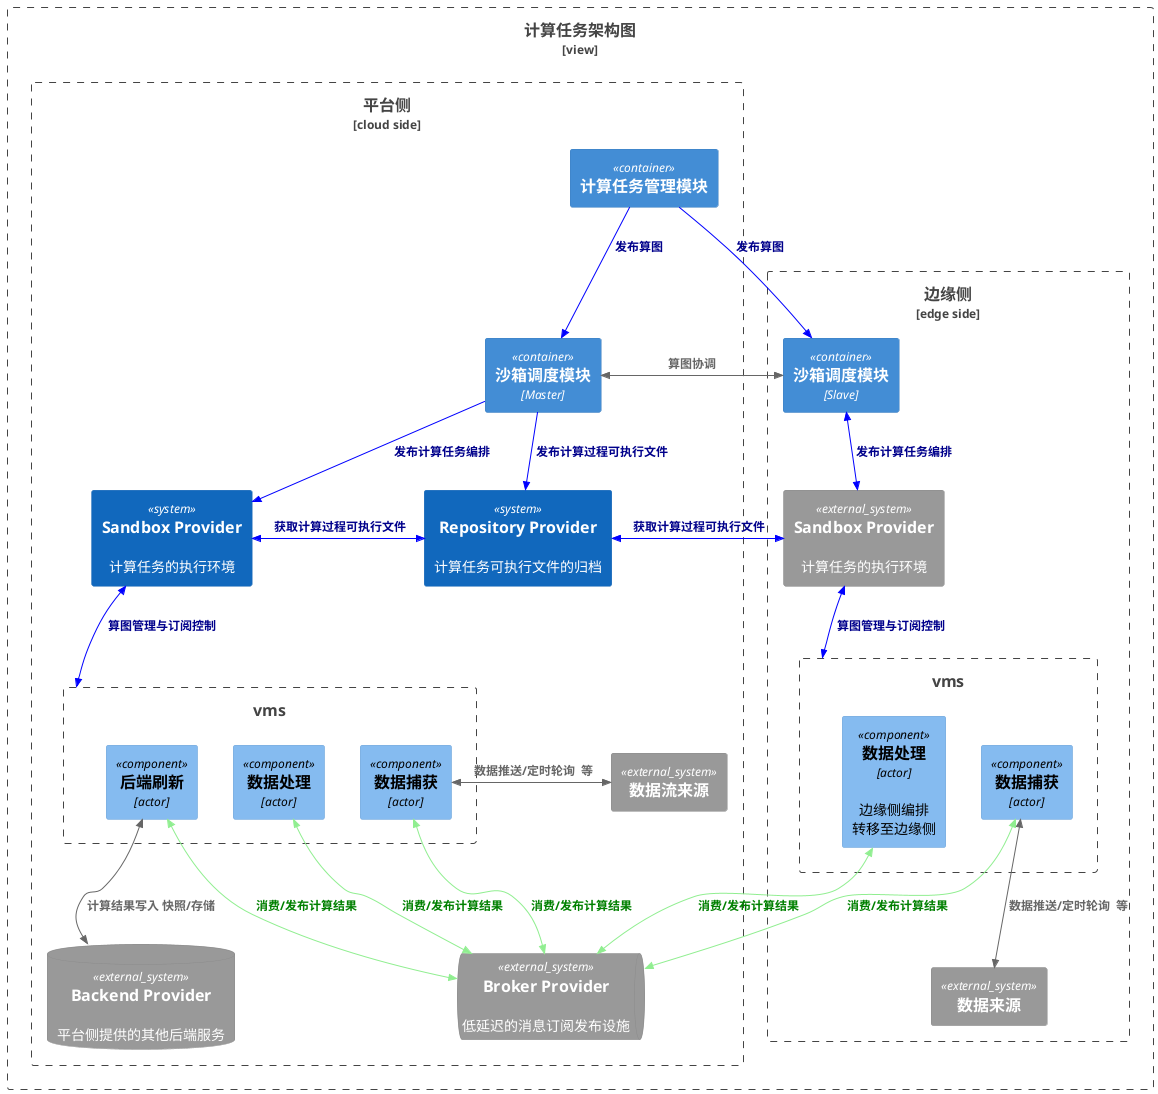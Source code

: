 @startuml
!include <C4/C4_Component>
!include <C4/C4_Container>

AddRelTag("data", $lineColor="lightgreen", $textColor="green")
AddRelTag("control", $lineColor="blue", $textColor="darkblue")

Boundary(all, "计算任务架构图", "view"){
    Boundary(cloud, "平台侧", "cloud side"){
        Container(rtc, "Sandbox Provider", "wasm/docker/k8s", "计算任务的执行环境")
        Container(graph, "计算任务管理模块", "")
        Container(csopr, "沙箱调度模块", "Master", "")
        SystemQueue_Ext(broker, "Broker Provider", "低延迟的消息订阅发布设施")
        SystemDb_Ext(other, "Backend Provider", "平台侧提供的其他后端服务")
        System(rtc, "Sandbox Provider", "计算任务的执行环境")
        System(depot, "Repository Provider", "计算任务可执行文件的归档")

        Boundary(css, "vms"){
            Component(cstep1, "数据捕获", "actor", "")
            Component(cstep2, "数据处理", "actor", "")
            Component(cstep3, "后端刷新", "actor", "")
            BiRel_D(cstep1, broker, " 消费/发布计算结果", $tags="data")
            BiRel_D(cstep2, broker, " 消费/发布计算结果", $tags="data")
            BiRel_D(cstep3, broker, " 消费/发布计算结果", $tags="data")
            BiRel(cstep3, other, " 计算结果写入 快照/存储")
        }
        System_Ext(csource, "数据流来源", "")
        BiRel_L(csource, cstep1, " 数据推送/定时轮询  等")
        BiRel_D(rtc, css, " 算图管理与订阅控制", $tags="control")
        BiRel_L(rtc, depot, " 获取计算过程可执行文件", $tags="control")
        Rel_D(csopr, depot, " 发布计算过程可执行文件", $tags="control")
        Rel_D(csopr, rtc, " 发布计算任务编排", $tags="control")
        Rel_D(graph, csopr, " 发布算图", $tags="control")
    }
    Boundary(edge, "边缘侧", "edge side"){
        Container(esopr, "沙箱调度模块", "Slave", "")
        System_Ext(rte, "Sandbox Provider", "计算任务的执行环境")

        Boundary(ess, "vms"){
            Component(estep1, "数据捕获", "actor", "")
            Component(estep2, "数据处理", "actor", "边缘侧编排\n转移至边缘侧")
            BiRel_D(estep1, broker, " 消费/发布计算结果", $tags="data")
            BiRel_D(estep2, broker, " 消费/发布计算结果", $tags="data")
        }
        System_Ext(esource, "数据来源", "")
        BiRel_U(esource, estep1, " 数据推送/定时轮询  等")
        BiRel_D(esopr, rte, " 发布计算任务编排", $tags="control")
        BiRel_D(rte, ess, " 算图管理与订阅控制", $tags="control")
        BiRel_R(rte, depot, " 获取计算过程可执行文件", $tags="control")
        Rel_D(graph, esopr, " 发布算图", $tags="control")
    }
    BiRel_L(esopr, csopr, "算图协调")
    Lay_L(rtc, depot)
    Lay_L(depot, rte)
}
@enduml